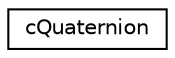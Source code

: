 digraph "Graphical Class Hierarchy"
{
  edge [fontname="Helvetica",fontsize="10",labelfontname="Helvetica",labelfontsize="10"];
  node [fontname="Helvetica",fontsize="10",shape=record];
  rankdir="LR";
  Node1 [label="cQuaternion",height=0.2,width=0.4,color="black", fillcolor="white", style="filled",URL="$classc_quaternion.html"];
}
